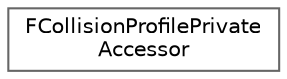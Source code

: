 digraph "Graphical Class Hierarchy"
{
 // INTERACTIVE_SVG=YES
 // LATEX_PDF_SIZE
  bgcolor="transparent";
  edge [fontname=Helvetica,fontsize=10,labelfontname=Helvetica,labelfontsize=10];
  node [fontname=Helvetica,fontsize=10,shape=box,height=0.2,width=0.4];
  rankdir="LR";
  Node0 [id="Node000000",label="FCollisionProfilePrivate\lAccessor",height=0.2,width=0.4,color="grey40", fillcolor="white", style="filled",URL="$d6/da1/structFCollisionProfilePrivateAccessor.html",tooltip="Set up and modify collision settings."];
}
